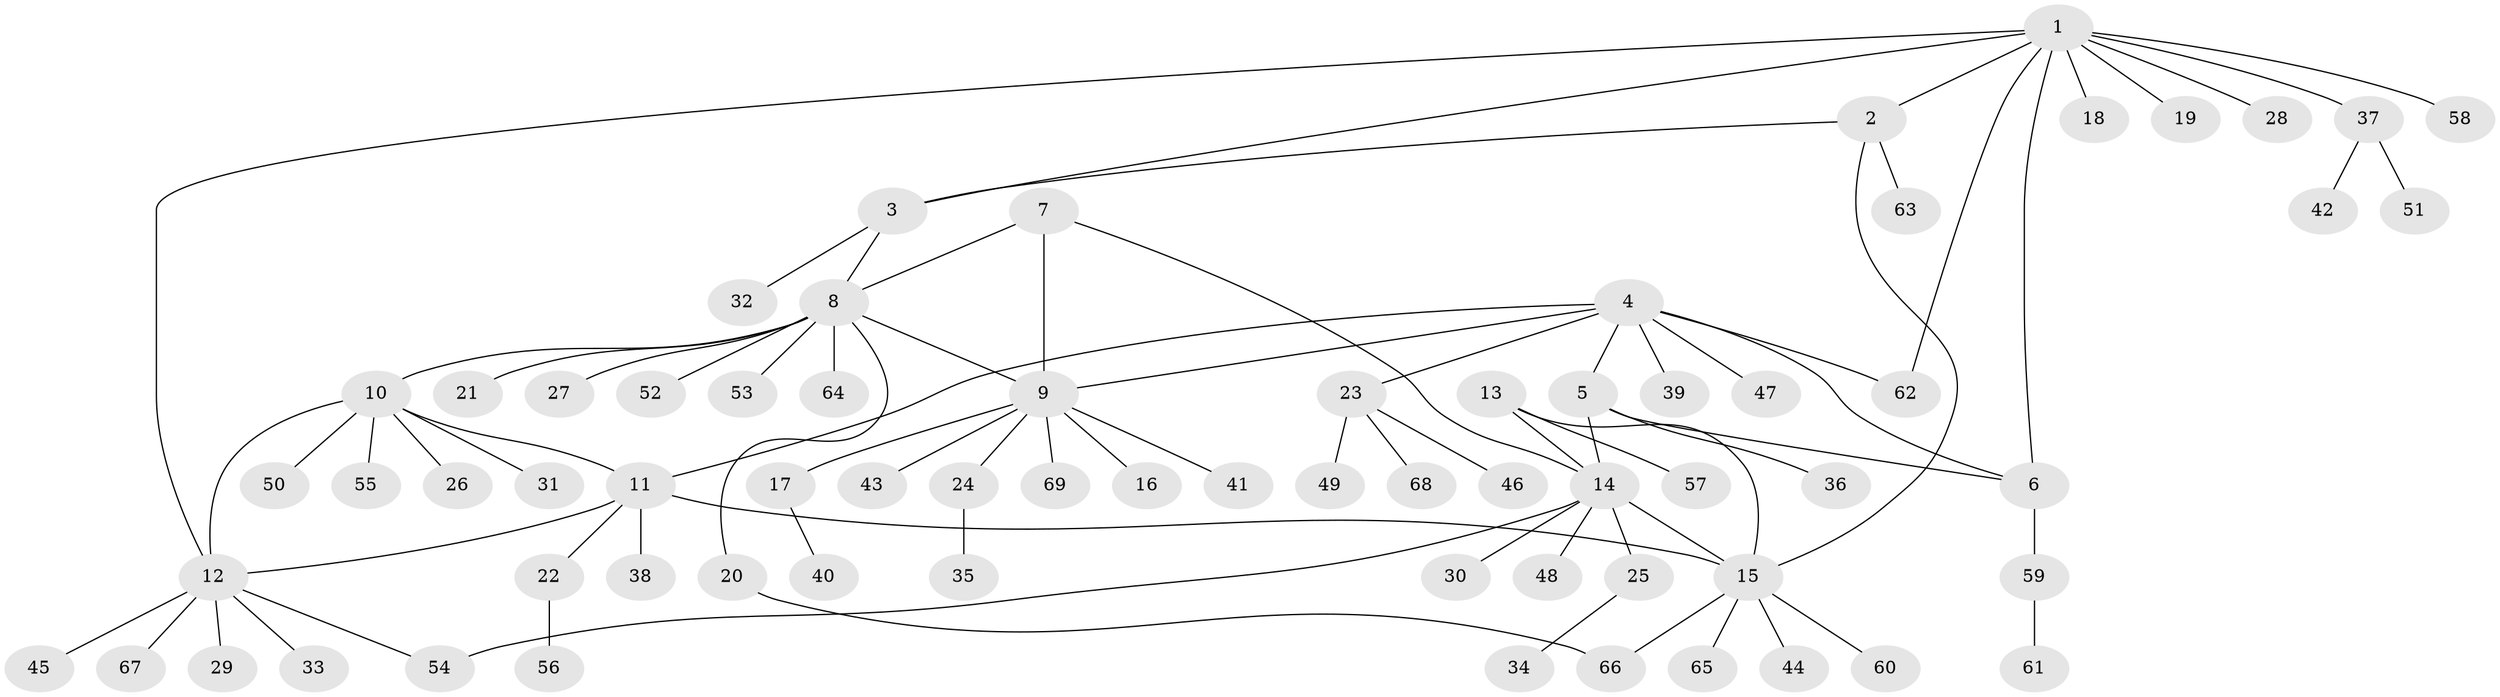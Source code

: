 // coarse degree distribution, {6: 0.10714285714285714, 4: 0.10714285714285714, 3: 0.07142857142857142, 1: 0.42857142857142855, 2: 0.14285714285714285, 5: 0.10714285714285714, 7: 0.03571428571428571}
// Generated by graph-tools (version 1.1) at 2025/37/03/04/25 23:37:38]
// undirected, 69 vertices, 82 edges
graph export_dot {
  node [color=gray90,style=filled];
  1;
  2;
  3;
  4;
  5;
  6;
  7;
  8;
  9;
  10;
  11;
  12;
  13;
  14;
  15;
  16;
  17;
  18;
  19;
  20;
  21;
  22;
  23;
  24;
  25;
  26;
  27;
  28;
  29;
  30;
  31;
  32;
  33;
  34;
  35;
  36;
  37;
  38;
  39;
  40;
  41;
  42;
  43;
  44;
  45;
  46;
  47;
  48;
  49;
  50;
  51;
  52;
  53;
  54;
  55;
  56;
  57;
  58;
  59;
  60;
  61;
  62;
  63;
  64;
  65;
  66;
  67;
  68;
  69;
  1 -- 2;
  1 -- 3;
  1 -- 6;
  1 -- 12;
  1 -- 18;
  1 -- 19;
  1 -- 28;
  1 -- 37;
  1 -- 58;
  1 -- 62;
  2 -- 3;
  2 -- 15;
  2 -- 63;
  3 -- 8;
  3 -- 32;
  4 -- 5;
  4 -- 6;
  4 -- 9;
  4 -- 11;
  4 -- 23;
  4 -- 39;
  4 -- 47;
  4 -- 62;
  5 -- 6;
  5 -- 14;
  5 -- 36;
  6 -- 59;
  7 -- 8;
  7 -- 9;
  7 -- 14;
  8 -- 9;
  8 -- 10;
  8 -- 20;
  8 -- 21;
  8 -- 27;
  8 -- 52;
  8 -- 53;
  8 -- 64;
  9 -- 16;
  9 -- 17;
  9 -- 24;
  9 -- 41;
  9 -- 43;
  9 -- 69;
  10 -- 11;
  10 -- 12;
  10 -- 26;
  10 -- 31;
  10 -- 50;
  10 -- 55;
  11 -- 12;
  11 -- 15;
  11 -- 22;
  11 -- 38;
  12 -- 29;
  12 -- 33;
  12 -- 45;
  12 -- 54;
  12 -- 67;
  13 -- 14;
  13 -- 15;
  13 -- 57;
  14 -- 15;
  14 -- 25;
  14 -- 30;
  14 -- 48;
  14 -- 54;
  15 -- 44;
  15 -- 60;
  15 -- 65;
  15 -- 66;
  17 -- 40;
  20 -- 66;
  22 -- 56;
  23 -- 46;
  23 -- 49;
  23 -- 68;
  24 -- 35;
  25 -- 34;
  37 -- 42;
  37 -- 51;
  59 -- 61;
}
